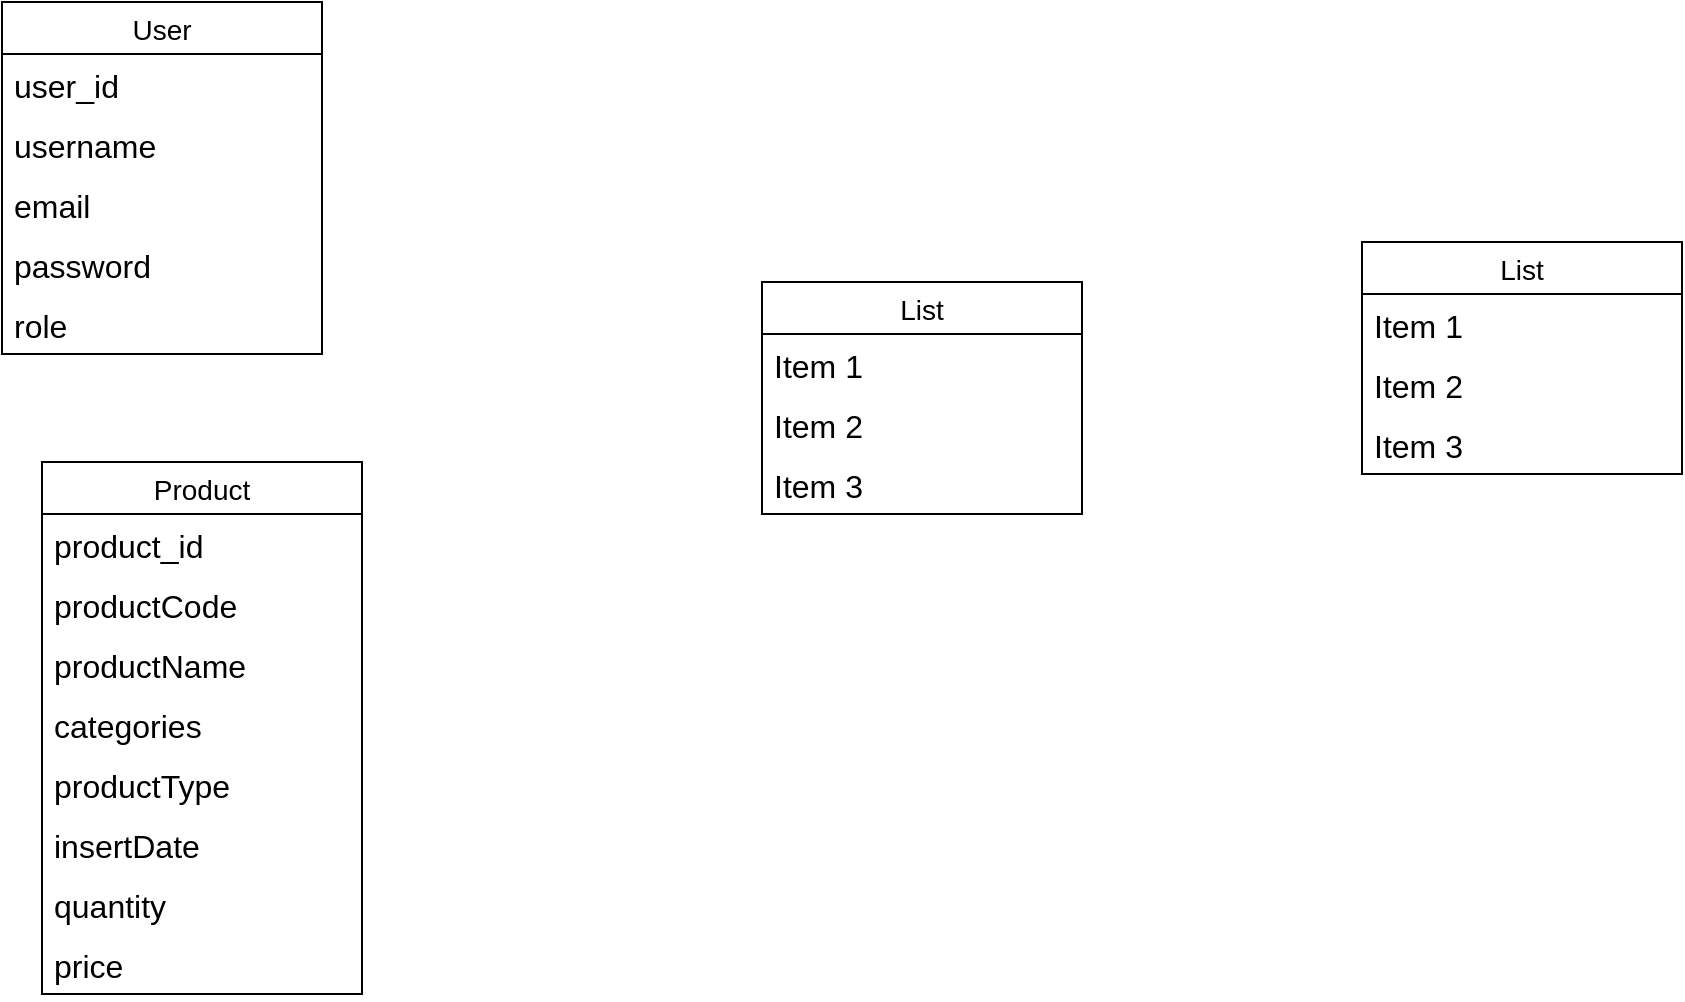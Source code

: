 <mxfile version="22.1.4" type="device">
  <diagram name="Trang-1" id="0JMb4CbzAdpinn2ntvc2">
    <mxGraphModel dx="1098" dy="1081" grid="1" gridSize="10" guides="1" tooltips="1" connect="1" arrows="1" fold="1" page="0" pageScale="1" pageWidth="827" pageHeight="1169" math="0" shadow="0">
      <root>
        <mxCell id="0" />
        <mxCell id="1" parent="0" />
        <mxCell id="S-9fzgqnBOspI3rCFfvw-1" value="Product" style="swimlane;fontStyle=0;childLayout=stackLayout;horizontal=1;startSize=26;horizontalStack=0;resizeParent=1;resizeParentMax=0;resizeLast=0;collapsible=1;marginBottom=0;align=center;fontSize=14;" vertex="1" parent="1">
          <mxGeometry x="-470" y="80" width="160" height="266" as="geometry" />
        </mxCell>
        <mxCell id="S-9fzgqnBOspI3rCFfvw-2" value="product_id" style="text;strokeColor=none;fillColor=none;spacingLeft=4;spacingRight=4;overflow=hidden;rotatable=0;points=[[0,0.5],[1,0.5]];portConstraint=eastwest;fontSize=16;whiteSpace=wrap;html=1;" vertex="1" parent="S-9fzgqnBOspI3rCFfvw-1">
          <mxGeometry y="26" width="160" height="30" as="geometry" />
        </mxCell>
        <mxCell id="S-9fzgqnBOspI3rCFfvw-3" value="productCode" style="text;strokeColor=none;fillColor=none;spacingLeft=4;spacingRight=4;overflow=hidden;rotatable=0;points=[[0,0.5],[1,0.5]];portConstraint=eastwest;fontSize=16;whiteSpace=wrap;html=1;" vertex="1" parent="S-9fzgqnBOspI3rCFfvw-1">
          <mxGeometry y="56" width="160" height="30" as="geometry" />
        </mxCell>
        <mxCell id="S-9fzgqnBOspI3rCFfvw-4" value="productName" style="text;strokeColor=none;fillColor=none;spacingLeft=4;spacingRight=4;overflow=hidden;rotatable=0;points=[[0,0.5],[1,0.5]];portConstraint=eastwest;fontSize=16;whiteSpace=wrap;html=1;" vertex="1" parent="S-9fzgqnBOspI3rCFfvw-1">
          <mxGeometry y="86" width="160" height="30" as="geometry" />
        </mxCell>
        <mxCell id="S-9fzgqnBOspI3rCFfvw-19" value="categories" style="text;strokeColor=none;fillColor=none;spacingLeft=4;spacingRight=4;overflow=hidden;rotatable=0;points=[[0,0.5],[1,0.5]];portConstraint=eastwest;fontSize=16;whiteSpace=wrap;html=1;" vertex="1" parent="S-9fzgqnBOspI3rCFfvw-1">
          <mxGeometry y="116" width="160" height="30" as="geometry" />
        </mxCell>
        <mxCell id="S-9fzgqnBOspI3rCFfvw-20" value="productType" style="text;strokeColor=none;fillColor=none;spacingLeft=4;spacingRight=4;overflow=hidden;rotatable=0;points=[[0,0.5],[1,0.5]];portConstraint=eastwest;fontSize=16;whiteSpace=wrap;html=1;" vertex="1" parent="S-9fzgqnBOspI3rCFfvw-1">
          <mxGeometry y="146" width="160" height="30" as="geometry" />
        </mxCell>
        <mxCell id="S-9fzgqnBOspI3rCFfvw-21" value="insertDate" style="text;strokeColor=none;fillColor=none;spacingLeft=4;spacingRight=4;overflow=hidden;rotatable=0;points=[[0,0.5],[1,0.5]];portConstraint=eastwest;fontSize=16;whiteSpace=wrap;html=1;" vertex="1" parent="S-9fzgqnBOspI3rCFfvw-1">
          <mxGeometry y="176" width="160" height="30" as="geometry" />
        </mxCell>
        <mxCell id="S-9fzgqnBOspI3rCFfvw-22" value="quantity" style="text;strokeColor=none;fillColor=none;spacingLeft=4;spacingRight=4;overflow=hidden;rotatable=0;points=[[0,0.5],[1,0.5]];portConstraint=eastwest;fontSize=16;whiteSpace=wrap;html=1;" vertex="1" parent="S-9fzgqnBOspI3rCFfvw-1">
          <mxGeometry y="206" width="160" height="30" as="geometry" />
        </mxCell>
        <mxCell id="S-9fzgqnBOspI3rCFfvw-23" value="price" style="text;strokeColor=none;fillColor=none;spacingLeft=4;spacingRight=4;overflow=hidden;rotatable=0;points=[[0,0.5],[1,0.5]];portConstraint=eastwest;fontSize=16;whiteSpace=wrap;html=1;" vertex="1" parent="S-9fzgqnBOspI3rCFfvw-1">
          <mxGeometry y="236" width="160" height="30" as="geometry" />
        </mxCell>
        <mxCell id="S-9fzgqnBOspI3rCFfvw-5" value="List" style="swimlane;fontStyle=0;childLayout=stackLayout;horizontal=1;startSize=26;horizontalStack=0;resizeParent=1;resizeParentMax=0;resizeLast=0;collapsible=1;marginBottom=0;align=center;fontSize=14;" vertex="1" parent="1">
          <mxGeometry x="190" y="-30" width="160" height="116" as="geometry" />
        </mxCell>
        <mxCell id="S-9fzgqnBOspI3rCFfvw-6" value="Item 1" style="text;strokeColor=none;fillColor=none;spacingLeft=4;spacingRight=4;overflow=hidden;rotatable=0;points=[[0,0.5],[1,0.5]];portConstraint=eastwest;fontSize=16;whiteSpace=wrap;html=1;" vertex="1" parent="S-9fzgqnBOspI3rCFfvw-5">
          <mxGeometry y="26" width="160" height="30" as="geometry" />
        </mxCell>
        <mxCell id="S-9fzgqnBOspI3rCFfvw-7" value="Item 2" style="text;strokeColor=none;fillColor=none;spacingLeft=4;spacingRight=4;overflow=hidden;rotatable=0;points=[[0,0.5],[1,0.5]];portConstraint=eastwest;fontSize=16;whiteSpace=wrap;html=1;" vertex="1" parent="S-9fzgqnBOspI3rCFfvw-5">
          <mxGeometry y="56" width="160" height="30" as="geometry" />
        </mxCell>
        <mxCell id="S-9fzgqnBOspI3rCFfvw-8" value="Item 3" style="text;strokeColor=none;fillColor=none;spacingLeft=4;spacingRight=4;overflow=hidden;rotatable=0;points=[[0,0.5],[1,0.5]];portConstraint=eastwest;fontSize=16;whiteSpace=wrap;html=1;" vertex="1" parent="S-9fzgqnBOspI3rCFfvw-5">
          <mxGeometry y="86" width="160" height="30" as="geometry" />
        </mxCell>
        <mxCell id="S-9fzgqnBOspI3rCFfvw-9" value="List" style="swimlane;fontStyle=0;childLayout=stackLayout;horizontal=1;startSize=26;horizontalStack=0;resizeParent=1;resizeParentMax=0;resizeLast=0;collapsible=1;marginBottom=0;align=center;fontSize=14;" vertex="1" parent="1">
          <mxGeometry x="-110" y="-10" width="160" height="116" as="geometry" />
        </mxCell>
        <mxCell id="S-9fzgqnBOspI3rCFfvw-10" value="Item 1" style="text;strokeColor=none;fillColor=none;spacingLeft=4;spacingRight=4;overflow=hidden;rotatable=0;points=[[0,0.5],[1,0.5]];portConstraint=eastwest;fontSize=16;whiteSpace=wrap;html=1;" vertex="1" parent="S-9fzgqnBOspI3rCFfvw-9">
          <mxGeometry y="26" width="160" height="30" as="geometry" />
        </mxCell>
        <mxCell id="S-9fzgqnBOspI3rCFfvw-11" value="Item 2" style="text;strokeColor=none;fillColor=none;spacingLeft=4;spacingRight=4;overflow=hidden;rotatable=0;points=[[0,0.5],[1,0.5]];portConstraint=eastwest;fontSize=16;whiteSpace=wrap;html=1;" vertex="1" parent="S-9fzgqnBOspI3rCFfvw-9">
          <mxGeometry y="56" width="160" height="30" as="geometry" />
        </mxCell>
        <mxCell id="S-9fzgqnBOspI3rCFfvw-12" value="Item 3" style="text;strokeColor=none;fillColor=none;spacingLeft=4;spacingRight=4;overflow=hidden;rotatable=0;points=[[0,0.5],[1,0.5]];portConstraint=eastwest;fontSize=16;whiteSpace=wrap;html=1;" vertex="1" parent="S-9fzgqnBOspI3rCFfvw-9">
          <mxGeometry y="86" width="160" height="30" as="geometry" />
        </mxCell>
        <mxCell id="S-9fzgqnBOspI3rCFfvw-13" value="User" style="swimlane;fontStyle=0;childLayout=stackLayout;horizontal=1;startSize=26;horizontalStack=0;resizeParent=1;resizeParentMax=0;resizeLast=0;collapsible=1;marginBottom=0;align=center;fontSize=14;" vertex="1" parent="1">
          <mxGeometry x="-490" y="-150" width="160" height="176" as="geometry" />
        </mxCell>
        <mxCell id="S-9fzgqnBOspI3rCFfvw-14" value="user_id" style="text;strokeColor=none;fillColor=none;spacingLeft=4;spacingRight=4;overflow=hidden;rotatable=0;points=[[0,0.5],[1,0.5]];portConstraint=eastwest;fontSize=16;whiteSpace=wrap;html=1;" vertex="1" parent="S-9fzgqnBOspI3rCFfvw-13">
          <mxGeometry y="26" width="160" height="30" as="geometry" />
        </mxCell>
        <mxCell id="S-9fzgqnBOspI3rCFfvw-15" value="username" style="text;strokeColor=none;fillColor=none;spacingLeft=4;spacingRight=4;overflow=hidden;rotatable=0;points=[[0,0.5],[1,0.5]];portConstraint=eastwest;fontSize=16;whiteSpace=wrap;html=1;" vertex="1" parent="S-9fzgqnBOspI3rCFfvw-13">
          <mxGeometry y="56" width="160" height="30" as="geometry" />
        </mxCell>
        <mxCell id="S-9fzgqnBOspI3rCFfvw-16" value="email" style="text;strokeColor=none;fillColor=none;spacingLeft=4;spacingRight=4;overflow=hidden;rotatable=0;points=[[0,0.5],[1,0.5]];portConstraint=eastwest;fontSize=16;whiteSpace=wrap;html=1;" vertex="1" parent="S-9fzgqnBOspI3rCFfvw-13">
          <mxGeometry y="86" width="160" height="30" as="geometry" />
        </mxCell>
        <mxCell id="S-9fzgqnBOspI3rCFfvw-17" value="password" style="text;strokeColor=none;fillColor=none;spacingLeft=4;spacingRight=4;overflow=hidden;rotatable=0;points=[[0,0.5],[1,0.5]];portConstraint=eastwest;fontSize=16;whiteSpace=wrap;html=1;" vertex="1" parent="S-9fzgqnBOspI3rCFfvw-13">
          <mxGeometry y="116" width="160" height="30" as="geometry" />
        </mxCell>
        <mxCell id="S-9fzgqnBOspI3rCFfvw-18" value="role" style="text;strokeColor=none;fillColor=none;spacingLeft=4;spacingRight=4;overflow=hidden;rotatable=0;points=[[0,0.5],[1,0.5]];portConstraint=eastwest;fontSize=16;whiteSpace=wrap;html=1;" vertex="1" parent="S-9fzgqnBOspI3rCFfvw-13">
          <mxGeometry y="146" width="160" height="30" as="geometry" />
        </mxCell>
      </root>
    </mxGraphModel>
  </diagram>
</mxfile>
